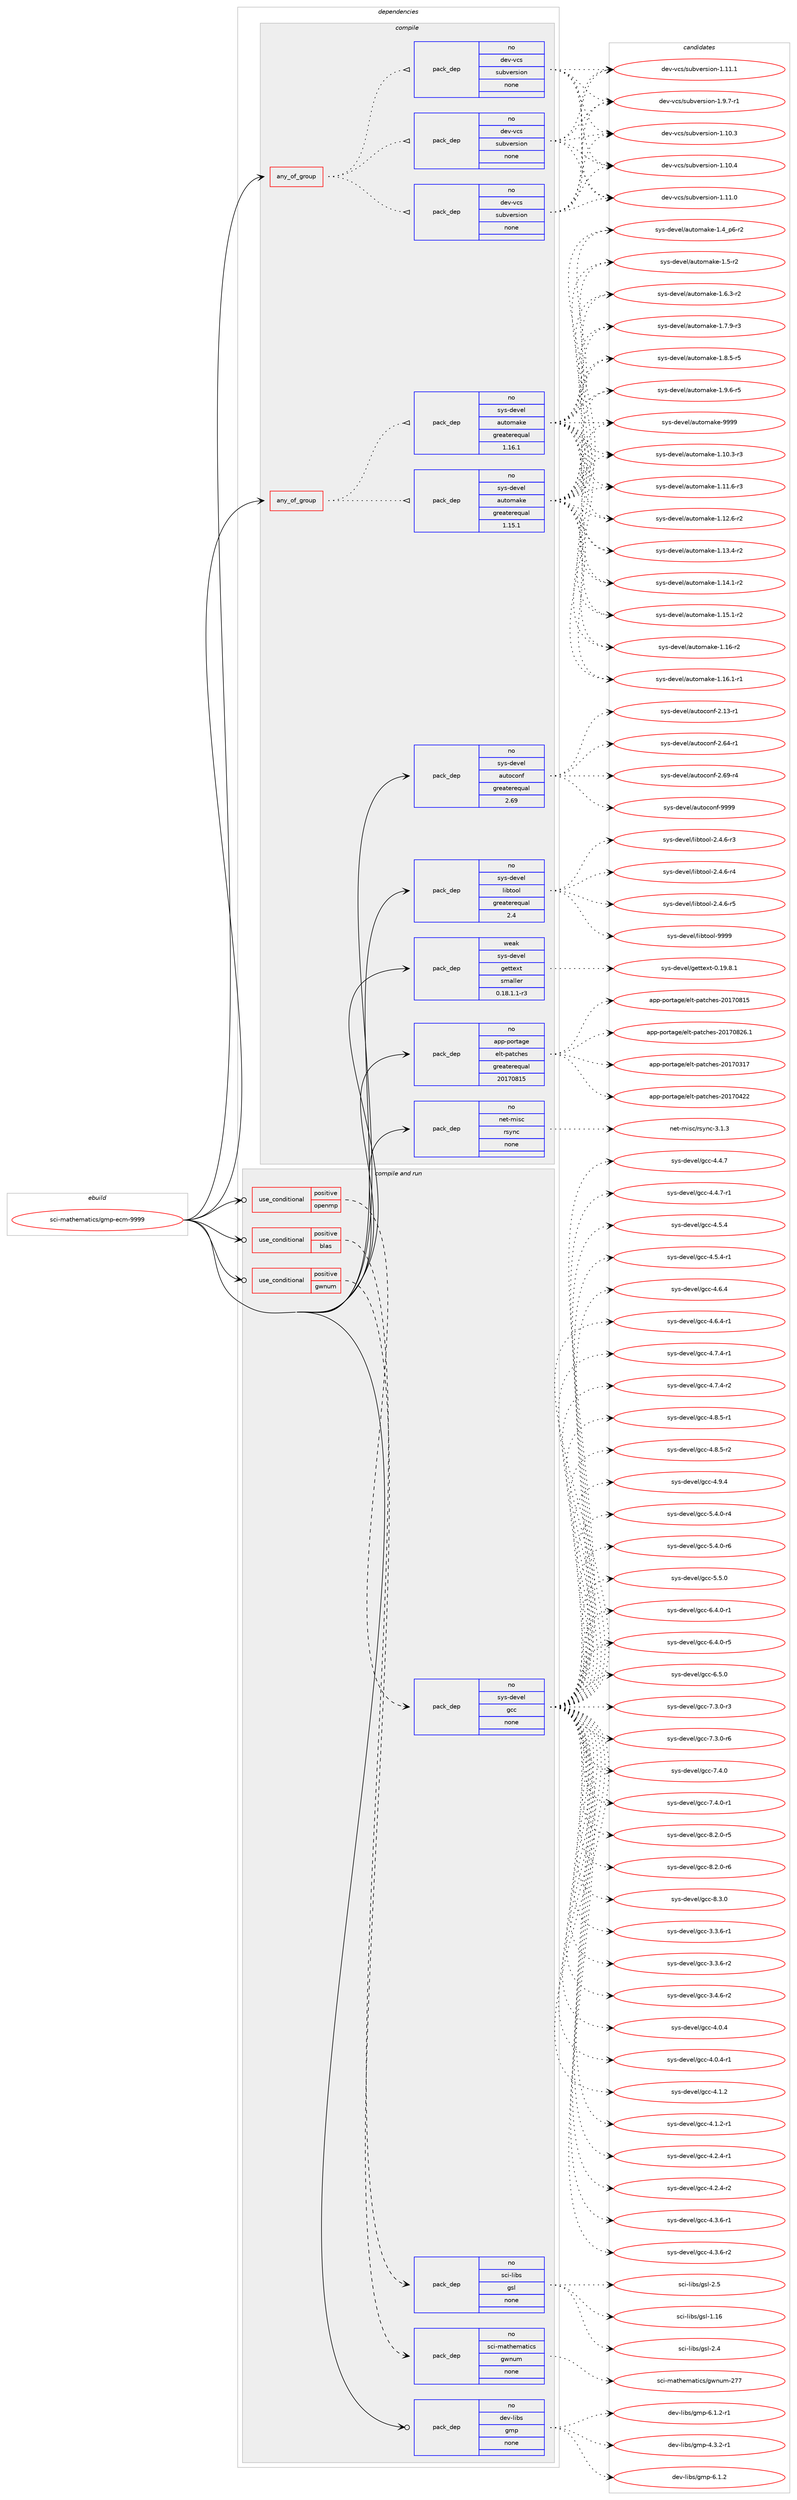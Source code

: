 digraph prolog {

# *************
# Graph options
# *************

newrank=true;
concentrate=true;
compound=true;
graph [rankdir=LR,fontname=Helvetica,fontsize=10,ranksep=1.5];#, ranksep=2.5, nodesep=0.2];
edge  [arrowhead=vee];
node  [fontname=Helvetica,fontsize=10];

# **********
# The ebuild
# **********

subgraph cluster_leftcol {
color=gray;
rank=same;
label=<<i>ebuild</i>>;
id [label="sci-mathematics/gmp-ecm-9999", color=red, width=4, href="../sci-mathematics/gmp-ecm-9999.svg"];
}

# ****************
# The dependencies
# ****************

subgraph cluster_midcol {
color=gray;
label=<<i>dependencies</i>>;
subgraph cluster_compile {
fillcolor="#eeeeee";
style=filled;
label=<<i>compile</i>>;
subgraph any26986 {
dependency1698263 [label=<<TABLE BORDER="0" CELLBORDER="1" CELLSPACING="0" CELLPADDING="4"><TR><TD CELLPADDING="10">any_of_group</TD></TR></TABLE>>, shape=none, color=red];subgraph pack1215901 {
dependency1698264 [label=<<TABLE BORDER="0" CELLBORDER="1" CELLSPACING="0" CELLPADDING="4" WIDTH="220"><TR><TD ROWSPAN="6" CELLPADDING="30">pack_dep</TD></TR><TR><TD WIDTH="110">no</TD></TR><TR><TD>dev-vcs</TD></TR><TR><TD>subversion</TD></TR><TR><TD>none</TD></TR><TR><TD></TD></TR></TABLE>>, shape=none, color=blue];
}
dependency1698263:e -> dependency1698264:w [weight=20,style="dotted",arrowhead="oinv"];
subgraph pack1215902 {
dependency1698265 [label=<<TABLE BORDER="0" CELLBORDER="1" CELLSPACING="0" CELLPADDING="4" WIDTH="220"><TR><TD ROWSPAN="6" CELLPADDING="30">pack_dep</TD></TR><TR><TD WIDTH="110">no</TD></TR><TR><TD>dev-vcs</TD></TR><TR><TD>subversion</TD></TR><TR><TD>none</TD></TR><TR><TD></TD></TR></TABLE>>, shape=none, color=blue];
}
dependency1698263:e -> dependency1698265:w [weight=20,style="dotted",arrowhead="oinv"];
subgraph pack1215903 {
dependency1698266 [label=<<TABLE BORDER="0" CELLBORDER="1" CELLSPACING="0" CELLPADDING="4" WIDTH="220"><TR><TD ROWSPAN="6" CELLPADDING="30">pack_dep</TD></TR><TR><TD WIDTH="110">no</TD></TR><TR><TD>dev-vcs</TD></TR><TR><TD>subversion</TD></TR><TR><TD>none</TD></TR><TR><TD></TD></TR></TABLE>>, shape=none, color=blue];
}
dependency1698263:e -> dependency1698266:w [weight=20,style="dotted",arrowhead="oinv"];
}
id:e -> dependency1698263:w [weight=20,style="solid",arrowhead="vee"];
subgraph any26987 {
dependency1698267 [label=<<TABLE BORDER="0" CELLBORDER="1" CELLSPACING="0" CELLPADDING="4"><TR><TD CELLPADDING="10">any_of_group</TD></TR></TABLE>>, shape=none, color=red];subgraph pack1215904 {
dependency1698268 [label=<<TABLE BORDER="0" CELLBORDER="1" CELLSPACING="0" CELLPADDING="4" WIDTH="220"><TR><TD ROWSPAN="6" CELLPADDING="30">pack_dep</TD></TR><TR><TD WIDTH="110">no</TD></TR><TR><TD>sys-devel</TD></TR><TR><TD>automake</TD></TR><TR><TD>greaterequal</TD></TR><TR><TD>1.16.1</TD></TR></TABLE>>, shape=none, color=blue];
}
dependency1698267:e -> dependency1698268:w [weight=20,style="dotted",arrowhead="oinv"];
subgraph pack1215905 {
dependency1698269 [label=<<TABLE BORDER="0" CELLBORDER="1" CELLSPACING="0" CELLPADDING="4" WIDTH="220"><TR><TD ROWSPAN="6" CELLPADDING="30">pack_dep</TD></TR><TR><TD WIDTH="110">no</TD></TR><TR><TD>sys-devel</TD></TR><TR><TD>automake</TD></TR><TR><TD>greaterequal</TD></TR><TR><TD>1.15.1</TD></TR></TABLE>>, shape=none, color=blue];
}
dependency1698267:e -> dependency1698269:w [weight=20,style="dotted",arrowhead="oinv"];
}
id:e -> dependency1698267:w [weight=20,style="solid",arrowhead="vee"];
subgraph pack1215906 {
dependency1698270 [label=<<TABLE BORDER="0" CELLBORDER="1" CELLSPACING="0" CELLPADDING="4" WIDTH="220"><TR><TD ROWSPAN="6" CELLPADDING="30">pack_dep</TD></TR><TR><TD WIDTH="110">no</TD></TR><TR><TD>app-portage</TD></TR><TR><TD>elt-patches</TD></TR><TR><TD>greaterequal</TD></TR><TR><TD>20170815</TD></TR></TABLE>>, shape=none, color=blue];
}
id:e -> dependency1698270:w [weight=20,style="solid",arrowhead="vee"];
subgraph pack1215907 {
dependency1698271 [label=<<TABLE BORDER="0" CELLBORDER="1" CELLSPACING="0" CELLPADDING="4" WIDTH="220"><TR><TD ROWSPAN="6" CELLPADDING="30">pack_dep</TD></TR><TR><TD WIDTH="110">no</TD></TR><TR><TD>net-misc</TD></TR><TR><TD>rsync</TD></TR><TR><TD>none</TD></TR><TR><TD></TD></TR></TABLE>>, shape=none, color=blue];
}
id:e -> dependency1698271:w [weight=20,style="solid",arrowhead="vee"];
subgraph pack1215908 {
dependency1698272 [label=<<TABLE BORDER="0" CELLBORDER="1" CELLSPACING="0" CELLPADDING="4" WIDTH="220"><TR><TD ROWSPAN="6" CELLPADDING="30">pack_dep</TD></TR><TR><TD WIDTH="110">no</TD></TR><TR><TD>sys-devel</TD></TR><TR><TD>autoconf</TD></TR><TR><TD>greaterequal</TD></TR><TR><TD>2.69</TD></TR></TABLE>>, shape=none, color=blue];
}
id:e -> dependency1698272:w [weight=20,style="solid",arrowhead="vee"];
subgraph pack1215909 {
dependency1698273 [label=<<TABLE BORDER="0" CELLBORDER="1" CELLSPACING="0" CELLPADDING="4" WIDTH="220"><TR><TD ROWSPAN="6" CELLPADDING="30">pack_dep</TD></TR><TR><TD WIDTH="110">no</TD></TR><TR><TD>sys-devel</TD></TR><TR><TD>libtool</TD></TR><TR><TD>greaterequal</TD></TR><TR><TD>2.4</TD></TR></TABLE>>, shape=none, color=blue];
}
id:e -> dependency1698273:w [weight=20,style="solid",arrowhead="vee"];
subgraph pack1215910 {
dependency1698274 [label=<<TABLE BORDER="0" CELLBORDER="1" CELLSPACING="0" CELLPADDING="4" WIDTH="220"><TR><TD ROWSPAN="6" CELLPADDING="30">pack_dep</TD></TR><TR><TD WIDTH="110">weak</TD></TR><TR><TD>sys-devel</TD></TR><TR><TD>gettext</TD></TR><TR><TD>smaller</TD></TR><TR><TD>0.18.1.1-r3</TD></TR></TABLE>>, shape=none, color=blue];
}
id:e -> dependency1698274:w [weight=20,style="solid",arrowhead="vee"];
}
subgraph cluster_compileandrun {
fillcolor="#eeeeee";
style=filled;
label=<<i>compile and run</i>>;
subgraph cond454524 {
dependency1698275 [label=<<TABLE BORDER="0" CELLBORDER="1" CELLSPACING="0" CELLPADDING="4"><TR><TD ROWSPAN="3" CELLPADDING="10">use_conditional</TD></TR><TR><TD>positive</TD></TR><TR><TD>blas</TD></TR></TABLE>>, shape=none, color=red];
subgraph pack1215911 {
dependency1698276 [label=<<TABLE BORDER="0" CELLBORDER="1" CELLSPACING="0" CELLPADDING="4" WIDTH="220"><TR><TD ROWSPAN="6" CELLPADDING="30">pack_dep</TD></TR><TR><TD WIDTH="110">no</TD></TR><TR><TD>sci-libs</TD></TR><TR><TD>gsl</TD></TR><TR><TD>none</TD></TR><TR><TD></TD></TR></TABLE>>, shape=none, color=blue];
}
dependency1698275:e -> dependency1698276:w [weight=20,style="dashed",arrowhead="vee"];
}
id:e -> dependency1698275:w [weight=20,style="solid",arrowhead="odotvee"];
subgraph cond454525 {
dependency1698277 [label=<<TABLE BORDER="0" CELLBORDER="1" CELLSPACING="0" CELLPADDING="4"><TR><TD ROWSPAN="3" CELLPADDING="10">use_conditional</TD></TR><TR><TD>positive</TD></TR><TR><TD>gwnum</TD></TR></TABLE>>, shape=none, color=red];
subgraph pack1215912 {
dependency1698278 [label=<<TABLE BORDER="0" CELLBORDER="1" CELLSPACING="0" CELLPADDING="4" WIDTH="220"><TR><TD ROWSPAN="6" CELLPADDING="30">pack_dep</TD></TR><TR><TD WIDTH="110">no</TD></TR><TR><TD>sci-mathematics</TD></TR><TR><TD>gwnum</TD></TR><TR><TD>none</TD></TR><TR><TD></TD></TR></TABLE>>, shape=none, color=blue];
}
dependency1698277:e -> dependency1698278:w [weight=20,style="dashed",arrowhead="vee"];
}
id:e -> dependency1698277:w [weight=20,style="solid",arrowhead="odotvee"];
subgraph cond454526 {
dependency1698279 [label=<<TABLE BORDER="0" CELLBORDER="1" CELLSPACING="0" CELLPADDING="4"><TR><TD ROWSPAN="3" CELLPADDING="10">use_conditional</TD></TR><TR><TD>positive</TD></TR><TR><TD>openmp</TD></TR></TABLE>>, shape=none, color=red];
subgraph pack1215913 {
dependency1698280 [label=<<TABLE BORDER="0" CELLBORDER="1" CELLSPACING="0" CELLPADDING="4" WIDTH="220"><TR><TD ROWSPAN="6" CELLPADDING="30">pack_dep</TD></TR><TR><TD WIDTH="110">no</TD></TR><TR><TD>sys-devel</TD></TR><TR><TD>gcc</TD></TR><TR><TD>none</TD></TR><TR><TD></TD></TR></TABLE>>, shape=none, color=blue];
}
dependency1698279:e -> dependency1698280:w [weight=20,style="dashed",arrowhead="vee"];
}
id:e -> dependency1698279:w [weight=20,style="solid",arrowhead="odotvee"];
subgraph pack1215914 {
dependency1698281 [label=<<TABLE BORDER="0" CELLBORDER="1" CELLSPACING="0" CELLPADDING="4" WIDTH="220"><TR><TD ROWSPAN="6" CELLPADDING="30">pack_dep</TD></TR><TR><TD WIDTH="110">no</TD></TR><TR><TD>dev-libs</TD></TR><TR><TD>gmp</TD></TR><TR><TD>none</TD></TR><TR><TD></TD></TR></TABLE>>, shape=none, color=blue];
}
id:e -> dependency1698281:w [weight=20,style="solid",arrowhead="odotvee"];
}
subgraph cluster_run {
fillcolor="#eeeeee";
style=filled;
label=<<i>run</i>>;
}
}

# **************
# The candidates
# **************

subgraph cluster_choices {
rank=same;
color=gray;
label=<<i>candidates</i>>;

subgraph choice1215901 {
color=black;
nodesep=1;
choice1001011184511899115471151179811810111411510511111045494649484651 [label="dev-vcs/subversion-1.10.3", color=red, width=4,href="../dev-vcs/subversion-1.10.3.svg"];
choice1001011184511899115471151179811810111411510511111045494649484652 [label="dev-vcs/subversion-1.10.4", color=red, width=4,href="../dev-vcs/subversion-1.10.4.svg"];
choice1001011184511899115471151179811810111411510511111045494649494648 [label="dev-vcs/subversion-1.11.0", color=red, width=4,href="../dev-vcs/subversion-1.11.0.svg"];
choice1001011184511899115471151179811810111411510511111045494649494649 [label="dev-vcs/subversion-1.11.1", color=red, width=4,href="../dev-vcs/subversion-1.11.1.svg"];
choice100101118451189911547115117981181011141151051111104549465746554511449 [label="dev-vcs/subversion-1.9.7-r1", color=red, width=4,href="../dev-vcs/subversion-1.9.7-r1.svg"];
dependency1698264:e -> choice1001011184511899115471151179811810111411510511111045494649484651:w [style=dotted,weight="100"];
dependency1698264:e -> choice1001011184511899115471151179811810111411510511111045494649484652:w [style=dotted,weight="100"];
dependency1698264:e -> choice1001011184511899115471151179811810111411510511111045494649494648:w [style=dotted,weight="100"];
dependency1698264:e -> choice1001011184511899115471151179811810111411510511111045494649494649:w [style=dotted,weight="100"];
dependency1698264:e -> choice100101118451189911547115117981181011141151051111104549465746554511449:w [style=dotted,weight="100"];
}
subgraph choice1215902 {
color=black;
nodesep=1;
choice1001011184511899115471151179811810111411510511111045494649484651 [label="dev-vcs/subversion-1.10.3", color=red, width=4,href="../dev-vcs/subversion-1.10.3.svg"];
choice1001011184511899115471151179811810111411510511111045494649484652 [label="dev-vcs/subversion-1.10.4", color=red, width=4,href="../dev-vcs/subversion-1.10.4.svg"];
choice1001011184511899115471151179811810111411510511111045494649494648 [label="dev-vcs/subversion-1.11.0", color=red, width=4,href="../dev-vcs/subversion-1.11.0.svg"];
choice1001011184511899115471151179811810111411510511111045494649494649 [label="dev-vcs/subversion-1.11.1", color=red, width=4,href="../dev-vcs/subversion-1.11.1.svg"];
choice100101118451189911547115117981181011141151051111104549465746554511449 [label="dev-vcs/subversion-1.9.7-r1", color=red, width=4,href="../dev-vcs/subversion-1.9.7-r1.svg"];
dependency1698265:e -> choice1001011184511899115471151179811810111411510511111045494649484651:w [style=dotted,weight="100"];
dependency1698265:e -> choice1001011184511899115471151179811810111411510511111045494649484652:w [style=dotted,weight="100"];
dependency1698265:e -> choice1001011184511899115471151179811810111411510511111045494649494648:w [style=dotted,weight="100"];
dependency1698265:e -> choice1001011184511899115471151179811810111411510511111045494649494649:w [style=dotted,weight="100"];
dependency1698265:e -> choice100101118451189911547115117981181011141151051111104549465746554511449:w [style=dotted,weight="100"];
}
subgraph choice1215903 {
color=black;
nodesep=1;
choice1001011184511899115471151179811810111411510511111045494649484651 [label="dev-vcs/subversion-1.10.3", color=red, width=4,href="../dev-vcs/subversion-1.10.3.svg"];
choice1001011184511899115471151179811810111411510511111045494649484652 [label="dev-vcs/subversion-1.10.4", color=red, width=4,href="../dev-vcs/subversion-1.10.4.svg"];
choice1001011184511899115471151179811810111411510511111045494649494648 [label="dev-vcs/subversion-1.11.0", color=red, width=4,href="../dev-vcs/subversion-1.11.0.svg"];
choice1001011184511899115471151179811810111411510511111045494649494649 [label="dev-vcs/subversion-1.11.1", color=red, width=4,href="../dev-vcs/subversion-1.11.1.svg"];
choice100101118451189911547115117981181011141151051111104549465746554511449 [label="dev-vcs/subversion-1.9.7-r1", color=red, width=4,href="../dev-vcs/subversion-1.9.7-r1.svg"];
dependency1698266:e -> choice1001011184511899115471151179811810111411510511111045494649484651:w [style=dotted,weight="100"];
dependency1698266:e -> choice1001011184511899115471151179811810111411510511111045494649484652:w [style=dotted,weight="100"];
dependency1698266:e -> choice1001011184511899115471151179811810111411510511111045494649494648:w [style=dotted,weight="100"];
dependency1698266:e -> choice1001011184511899115471151179811810111411510511111045494649494649:w [style=dotted,weight="100"];
dependency1698266:e -> choice100101118451189911547115117981181011141151051111104549465746554511449:w [style=dotted,weight="100"];
}
subgraph choice1215904 {
color=black;
nodesep=1;
choice11512111545100101118101108479711711611110997107101454946494846514511451 [label="sys-devel/automake-1.10.3-r3", color=red, width=4,href="../sys-devel/automake-1.10.3-r3.svg"];
choice11512111545100101118101108479711711611110997107101454946494946544511451 [label="sys-devel/automake-1.11.6-r3", color=red, width=4,href="../sys-devel/automake-1.11.6-r3.svg"];
choice11512111545100101118101108479711711611110997107101454946495046544511450 [label="sys-devel/automake-1.12.6-r2", color=red, width=4,href="../sys-devel/automake-1.12.6-r2.svg"];
choice11512111545100101118101108479711711611110997107101454946495146524511450 [label="sys-devel/automake-1.13.4-r2", color=red, width=4,href="../sys-devel/automake-1.13.4-r2.svg"];
choice11512111545100101118101108479711711611110997107101454946495246494511450 [label="sys-devel/automake-1.14.1-r2", color=red, width=4,href="../sys-devel/automake-1.14.1-r2.svg"];
choice11512111545100101118101108479711711611110997107101454946495346494511450 [label="sys-devel/automake-1.15.1-r2", color=red, width=4,href="../sys-devel/automake-1.15.1-r2.svg"];
choice1151211154510010111810110847971171161111099710710145494649544511450 [label="sys-devel/automake-1.16-r2", color=red, width=4,href="../sys-devel/automake-1.16-r2.svg"];
choice11512111545100101118101108479711711611110997107101454946495446494511449 [label="sys-devel/automake-1.16.1-r1", color=red, width=4,href="../sys-devel/automake-1.16.1-r1.svg"];
choice115121115451001011181011084797117116111109971071014549465295112544511450 [label="sys-devel/automake-1.4_p6-r2", color=red, width=4,href="../sys-devel/automake-1.4_p6-r2.svg"];
choice11512111545100101118101108479711711611110997107101454946534511450 [label="sys-devel/automake-1.5-r2", color=red, width=4,href="../sys-devel/automake-1.5-r2.svg"];
choice115121115451001011181011084797117116111109971071014549465446514511450 [label="sys-devel/automake-1.6.3-r2", color=red, width=4,href="../sys-devel/automake-1.6.3-r2.svg"];
choice115121115451001011181011084797117116111109971071014549465546574511451 [label="sys-devel/automake-1.7.9-r3", color=red, width=4,href="../sys-devel/automake-1.7.9-r3.svg"];
choice115121115451001011181011084797117116111109971071014549465646534511453 [label="sys-devel/automake-1.8.5-r5", color=red, width=4,href="../sys-devel/automake-1.8.5-r5.svg"];
choice115121115451001011181011084797117116111109971071014549465746544511453 [label="sys-devel/automake-1.9.6-r5", color=red, width=4,href="../sys-devel/automake-1.9.6-r5.svg"];
choice115121115451001011181011084797117116111109971071014557575757 [label="sys-devel/automake-9999", color=red, width=4,href="../sys-devel/automake-9999.svg"];
dependency1698268:e -> choice11512111545100101118101108479711711611110997107101454946494846514511451:w [style=dotted,weight="100"];
dependency1698268:e -> choice11512111545100101118101108479711711611110997107101454946494946544511451:w [style=dotted,weight="100"];
dependency1698268:e -> choice11512111545100101118101108479711711611110997107101454946495046544511450:w [style=dotted,weight="100"];
dependency1698268:e -> choice11512111545100101118101108479711711611110997107101454946495146524511450:w [style=dotted,weight="100"];
dependency1698268:e -> choice11512111545100101118101108479711711611110997107101454946495246494511450:w [style=dotted,weight="100"];
dependency1698268:e -> choice11512111545100101118101108479711711611110997107101454946495346494511450:w [style=dotted,weight="100"];
dependency1698268:e -> choice1151211154510010111810110847971171161111099710710145494649544511450:w [style=dotted,weight="100"];
dependency1698268:e -> choice11512111545100101118101108479711711611110997107101454946495446494511449:w [style=dotted,weight="100"];
dependency1698268:e -> choice115121115451001011181011084797117116111109971071014549465295112544511450:w [style=dotted,weight="100"];
dependency1698268:e -> choice11512111545100101118101108479711711611110997107101454946534511450:w [style=dotted,weight="100"];
dependency1698268:e -> choice115121115451001011181011084797117116111109971071014549465446514511450:w [style=dotted,weight="100"];
dependency1698268:e -> choice115121115451001011181011084797117116111109971071014549465546574511451:w [style=dotted,weight="100"];
dependency1698268:e -> choice115121115451001011181011084797117116111109971071014549465646534511453:w [style=dotted,weight="100"];
dependency1698268:e -> choice115121115451001011181011084797117116111109971071014549465746544511453:w [style=dotted,weight="100"];
dependency1698268:e -> choice115121115451001011181011084797117116111109971071014557575757:w [style=dotted,weight="100"];
}
subgraph choice1215905 {
color=black;
nodesep=1;
choice11512111545100101118101108479711711611110997107101454946494846514511451 [label="sys-devel/automake-1.10.3-r3", color=red, width=4,href="../sys-devel/automake-1.10.3-r3.svg"];
choice11512111545100101118101108479711711611110997107101454946494946544511451 [label="sys-devel/automake-1.11.6-r3", color=red, width=4,href="../sys-devel/automake-1.11.6-r3.svg"];
choice11512111545100101118101108479711711611110997107101454946495046544511450 [label="sys-devel/automake-1.12.6-r2", color=red, width=4,href="../sys-devel/automake-1.12.6-r2.svg"];
choice11512111545100101118101108479711711611110997107101454946495146524511450 [label="sys-devel/automake-1.13.4-r2", color=red, width=4,href="../sys-devel/automake-1.13.4-r2.svg"];
choice11512111545100101118101108479711711611110997107101454946495246494511450 [label="sys-devel/automake-1.14.1-r2", color=red, width=4,href="../sys-devel/automake-1.14.1-r2.svg"];
choice11512111545100101118101108479711711611110997107101454946495346494511450 [label="sys-devel/automake-1.15.1-r2", color=red, width=4,href="../sys-devel/automake-1.15.1-r2.svg"];
choice1151211154510010111810110847971171161111099710710145494649544511450 [label="sys-devel/automake-1.16-r2", color=red, width=4,href="../sys-devel/automake-1.16-r2.svg"];
choice11512111545100101118101108479711711611110997107101454946495446494511449 [label="sys-devel/automake-1.16.1-r1", color=red, width=4,href="../sys-devel/automake-1.16.1-r1.svg"];
choice115121115451001011181011084797117116111109971071014549465295112544511450 [label="sys-devel/automake-1.4_p6-r2", color=red, width=4,href="../sys-devel/automake-1.4_p6-r2.svg"];
choice11512111545100101118101108479711711611110997107101454946534511450 [label="sys-devel/automake-1.5-r2", color=red, width=4,href="../sys-devel/automake-1.5-r2.svg"];
choice115121115451001011181011084797117116111109971071014549465446514511450 [label="sys-devel/automake-1.6.3-r2", color=red, width=4,href="../sys-devel/automake-1.6.3-r2.svg"];
choice115121115451001011181011084797117116111109971071014549465546574511451 [label="sys-devel/automake-1.7.9-r3", color=red, width=4,href="../sys-devel/automake-1.7.9-r3.svg"];
choice115121115451001011181011084797117116111109971071014549465646534511453 [label="sys-devel/automake-1.8.5-r5", color=red, width=4,href="../sys-devel/automake-1.8.5-r5.svg"];
choice115121115451001011181011084797117116111109971071014549465746544511453 [label="sys-devel/automake-1.9.6-r5", color=red, width=4,href="../sys-devel/automake-1.9.6-r5.svg"];
choice115121115451001011181011084797117116111109971071014557575757 [label="sys-devel/automake-9999", color=red, width=4,href="../sys-devel/automake-9999.svg"];
dependency1698269:e -> choice11512111545100101118101108479711711611110997107101454946494846514511451:w [style=dotted,weight="100"];
dependency1698269:e -> choice11512111545100101118101108479711711611110997107101454946494946544511451:w [style=dotted,weight="100"];
dependency1698269:e -> choice11512111545100101118101108479711711611110997107101454946495046544511450:w [style=dotted,weight="100"];
dependency1698269:e -> choice11512111545100101118101108479711711611110997107101454946495146524511450:w [style=dotted,weight="100"];
dependency1698269:e -> choice11512111545100101118101108479711711611110997107101454946495246494511450:w [style=dotted,weight="100"];
dependency1698269:e -> choice11512111545100101118101108479711711611110997107101454946495346494511450:w [style=dotted,weight="100"];
dependency1698269:e -> choice1151211154510010111810110847971171161111099710710145494649544511450:w [style=dotted,weight="100"];
dependency1698269:e -> choice11512111545100101118101108479711711611110997107101454946495446494511449:w [style=dotted,weight="100"];
dependency1698269:e -> choice115121115451001011181011084797117116111109971071014549465295112544511450:w [style=dotted,weight="100"];
dependency1698269:e -> choice11512111545100101118101108479711711611110997107101454946534511450:w [style=dotted,weight="100"];
dependency1698269:e -> choice115121115451001011181011084797117116111109971071014549465446514511450:w [style=dotted,weight="100"];
dependency1698269:e -> choice115121115451001011181011084797117116111109971071014549465546574511451:w [style=dotted,weight="100"];
dependency1698269:e -> choice115121115451001011181011084797117116111109971071014549465646534511453:w [style=dotted,weight="100"];
dependency1698269:e -> choice115121115451001011181011084797117116111109971071014549465746544511453:w [style=dotted,weight="100"];
dependency1698269:e -> choice115121115451001011181011084797117116111109971071014557575757:w [style=dotted,weight="100"];
}
subgraph choice1215906 {
color=black;
nodesep=1;
choice97112112451121111141169710310147101108116451129711699104101115455048495548514955 [label="app-portage/elt-patches-20170317", color=red, width=4,href="../app-portage/elt-patches-20170317.svg"];
choice97112112451121111141169710310147101108116451129711699104101115455048495548525050 [label="app-portage/elt-patches-20170422", color=red, width=4,href="../app-portage/elt-patches-20170422.svg"];
choice97112112451121111141169710310147101108116451129711699104101115455048495548564953 [label="app-portage/elt-patches-20170815", color=red, width=4,href="../app-portage/elt-patches-20170815.svg"];
choice971121124511211111411697103101471011081164511297116991041011154550484955485650544649 [label="app-portage/elt-patches-20170826.1", color=red, width=4,href="../app-portage/elt-patches-20170826.1.svg"];
dependency1698270:e -> choice97112112451121111141169710310147101108116451129711699104101115455048495548514955:w [style=dotted,weight="100"];
dependency1698270:e -> choice97112112451121111141169710310147101108116451129711699104101115455048495548525050:w [style=dotted,weight="100"];
dependency1698270:e -> choice97112112451121111141169710310147101108116451129711699104101115455048495548564953:w [style=dotted,weight="100"];
dependency1698270:e -> choice971121124511211111411697103101471011081164511297116991041011154550484955485650544649:w [style=dotted,weight="100"];
}
subgraph choice1215907 {
color=black;
nodesep=1;
choice11010111645109105115994711411512111099455146494651 [label="net-misc/rsync-3.1.3", color=red, width=4,href="../net-misc/rsync-3.1.3.svg"];
dependency1698271:e -> choice11010111645109105115994711411512111099455146494651:w [style=dotted,weight="100"];
}
subgraph choice1215908 {
color=black;
nodesep=1;
choice1151211154510010111810110847971171161119911111010245504649514511449 [label="sys-devel/autoconf-2.13-r1", color=red, width=4,href="../sys-devel/autoconf-2.13-r1.svg"];
choice1151211154510010111810110847971171161119911111010245504654524511449 [label="sys-devel/autoconf-2.64-r1", color=red, width=4,href="../sys-devel/autoconf-2.64-r1.svg"];
choice1151211154510010111810110847971171161119911111010245504654574511452 [label="sys-devel/autoconf-2.69-r4", color=red, width=4,href="../sys-devel/autoconf-2.69-r4.svg"];
choice115121115451001011181011084797117116111991111101024557575757 [label="sys-devel/autoconf-9999", color=red, width=4,href="../sys-devel/autoconf-9999.svg"];
dependency1698272:e -> choice1151211154510010111810110847971171161119911111010245504649514511449:w [style=dotted,weight="100"];
dependency1698272:e -> choice1151211154510010111810110847971171161119911111010245504654524511449:w [style=dotted,weight="100"];
dependency1698272:e -> choice1151211154510010111810110847971171161119911111010245504654574511452:w [style=dotted,weight="100"];
dependency1698272:e -> choice115121115451001011181011084797117116111991111101024557575757:w [style=dotted,weight="100"];
}
subgraph choice1215909 {
color=black;
nodesep=1;
choice1151211154510010111810110847108105981161111111084550465246544511451 [label="sys-devel/libtool-2.4.6-r3", color=red, width=4,href="../sys-devel/libtool-2.4.6-r3.svg"];
choice1151211154510010111810110847108105981161111111084550465246544511452 [label="sys-devel/libtool-2.4.6-r4", color=red, width=4,href="../sys-devel/libtool-2.4.6-r4.svg"];
choice1151211154510010111810110847108105981161111111084550465246544511453 [label="sys-devel/libtool-2.4.6-r5", color=red, width=4,href="../sys-devel/libtool-2.4.6-r5.svg"];
choice1151211154510010111810110847108105981161111111084557575757 [label="sys-devel/libtool-9999", color=red, width=4,href="../sys-devel/libtool-9999.svg"];
dependency1698273:e -> choice1151211154510010111810110847108105981161111111084550465246544511451:w [style=dotted,weight="100"];
dependency1698273:e -> choice1151211154510010111810110847108105981161111111084550465246544511452:w [style=dotted,weight="100"];
dependency1698273:e -> choice1151211154510010111810110847108105981161111111084550465246544511453:w [style=dotted,weight="100"];
dependency1698273:e -> choice1151211154510010111810110847108105981161111111084557575757:w [style=dotted,weight="100"];
}
subgraph choice1215910 {
color=black;
nodesep=1;
choice1151211154510010111810110847103101116116101120116454846495746564649 [label="sys-devel/gettext-0.19.8.1", color=red, width=4,href="../sys-devel/gettext-0.19.8.1.svg"];
dependency1698274:e -> choice1151211154510010111810110847103101116116101120116454846495746564649:w [style=dotted,weight="100"];
}
subgraph choice1215911 {
color=black;
nodesep=1;
choice115991054510810598115471031151084549464954 [label="sci-libs/gsl-1.16", color=red, width=4,href="../sci-libs/gsl-1.16.svg"];
choice1159910545108105981154710311510845504652 [label="sci-libs/gsl-2.4", color=red, width=4,href="../sci-libs/gsl-2.4.svg"];
choice1159910545108105981154710311510845504653 [label="sci-libs/gsl-2.5", color=red, width=4,href="../sci-libs/gsl-2.5.svg"];
dependency1698276:e -> choice115991054510810598115471031151084549464954:w [style=dotted,weight="100"];
dependency1698276:e -> choice1159910545108105981154710311510845504652:w [style=dotted,weight="100"];
dependency1698276:e -> choice1159910545108105981154710311510845504653:w [style=dotted,weight="100"];
}
subgraph choice1215912 {
color=black;
nodesep=1;
choice11599105451099711610410110997116105991154710311911011710945505555 [label="sci-mathematics/gwnum-277", color=red, width=4,href="../sci-mathematics/gwnum-277.svg"];
dependency1698278:e -> choice11599105451099711610410110997116105991154710311911011710945505555:w [style=dotted,weight="100"];
}
subgraph choice1215913 {
color=black;
nodesep=1;
choice115121115451001011181011084710399994551465146544511449 [label="sys-devel/gcc-3.3.6-r1", color=red, width=4,href="../sys-devel/gcc-3.3.6-r1.svg"];
choice115121115451001011181011084710399994551465146544511450 [label="sys-devel/gcc-3.3.6-r2", color=red, width=4,href="../sys-devel/gcc-3.3.6-r2.svg"];
choice115121115451001011181011084710399994551465246544511450 [label="sys-devel/gcc-3.4.6-r2", color=red, width=4,href="../sys-devel/gcc-3.4.6-r2.svg"];
choice11512111545100101118101108471039999455246484652 [label="sys-devel/gcc-4.0.4", color=red, width=4,href="../sys-devel/gcc-4.0.4.svg"];
choice115121115451001011181011084710399994552464846524511449 [label="sys-devel/gcc-4.0.4-r1", color=red, width=4,href="../sys-devel/gcc-4.0.4-r1.svg"];
choice11512111545100101118101108471039999455246494650 [label="sys-devel/gcc-4.1.2", color=red, width=4,href="../sys-devel/gcc-4.1.2.svg"];
choice115121115451001011181011084710399994552464946504511449 [label="sys-devel/gcc-4.1.2-r1", color=red, width=4,href="../sys-devel/gcc-4.1.2-r1.svg"];
choice115121115451001011181011084710399994552465046524511449 [label="sys-devel/gcc-4.2.4-r1", color=red, width=4,href="../sys-devel/gcc-4.2.4-r1.svg"];
choice115121115451001011181011084710399994552465046524511450 [label="sys-devel/gcc-4.2.4-r2", color=red, width=4,href="../sys-devel/gcc-4.2.4-r2.svg"];
choice115121115451001011181011084710399994552465146544511449 [label="sys-devel/gcc-4.3.6-r1", color=red, width=4,href="../sys-devel/gcc-4.3.6-r1.svg"];
choice115121115451001011181011084710399994552465146544511450 [label="sys-devel/gcc-4.3.6-r2", color=red, width=4,href="../sys-devel/gcc-4.3.6-r2.svg"];
choice11512111545100101118101108471039999455246524655 [label="sys-devel/gcc-4.4.7", color=red, width=4,href="../sys-devel/gcc-4.4.7.svg"];
choice115121115451001011181011084710399994552465246554511449 [label="sys-devel/gcc-4.4.7-r1", color=red, width=4,href="../sys-devel/gcc-4.4.7-r1.svg"];
choice11512111545100101118101108471039999455246534652 [label="sys-devel/gcc-4.5.4", color=red, width=4,href="../sys-devel/gcc-4.5.4.svg"];
choice115121115451001011181011084710399994552465346524511449 [label="sys-devel/gcc-4.5.4-r1", color=red, width=4,href="../sys-devel/gcc-4.5.4-r1.svg"];
choice11512111545100101118101108471039999455246544652 [label="sys-devel/gcc-4.6.4", color=red, width=4,href="../sys-devel/gcc-4.6.4.svg"];
choice115121115451001011181011084710399994552465446524511449 [label="sys-devel/gcc-4.6.4-r1", color=red, width=4,href="../sys-devel/gcc-4.6.4-r1.svg"];
choice115121115451001011181011084710399994552465546524511449 [label="sys-devel/gcc-4.7.4-r1", color=red, width=4,href="../sys-devel/gcc-4.7.4-r1.svg"];
choice115121115451001011181011084710399994552465546524511450 [label="sys-devel/gcc-4.7.4-r2", color=red, width=4,href="../sys-devel/gcc-4.7.4-r2.svg"];
choice115121115451001011181011084710399994552465646534511449 [label="sys-devel/gcc-4.8.5-r1", color=red, width=4,href="../sys-devel/gcc-4.8.5-r1.svg"];
choice115121115451001011181011084710399994552465646534511450 [label="sys-devel/gcc-4.8.5-r2", color=red, width=4,href="../sys-devel/gcc-4.8.5-r2.svg"];
choice11512111545100101118101108471039999455246574652 [label="sys-devel/gcc-4.9.4", color=red, width=4,href="../sys-devel/gcc-4.9.4.svg"];
choice115121115451001011181011084710399994553465246484511452 [label="sys-devel/gcc-5.4.0-r4", color=red, width=4,href="../sys-devel/gcc-5.4.0-r4.svg"];
choice115121115451001011181011084710399994553465246484511454 [label="sys-devel/gcc-5.4.0-r6", color=red, width=4,href="../sys-devel/gcc-5.4.0-r6.svg"];
choice11512111545100101118101108471039999455346534648 [label="sys-devel/gcc-5.5.0", color=red, width=4,href="../sys-devel/gcc-5.5.0.svg"];
choice115121115451001011181011084710399994554465246484511449 [label="sys-devel/gcc-6.4.0-r1", color=red, width=4,href="../sys-devel/gcc-6.4.0-r1.svg"];
choice115121115451001011181011084710399994554465246484511453 [label="sys-devel/gcc-6.4.0-r5", color=red, width=4,href="../sys-devel/gcc-6.4.0-r5.svg"];
choice11512111545100101118101108471039999455446534648 [label="sys-devel/gcc-6.5.0", color=red, width=4,href="../sys-devel/gcc-6.5.0.svg"];
choice115121115451001011181011084710399994555465146484511451 [label="sys-devel/gcc-7.3.0-r3", color=red, width=4,href="../sys-devel/gcc-7.3.0-r3.svg"];
choice115121115451001011181011084710399994555465146484511454 [label="sys-devel/gcc-7.3.0-r6", color=red, width=4,href="../sys-devel/gcc-7.3.0-r6.svg"];
choice11512111545100101118101108471039999455546524648 [label="sys-devel/gcc-7.4.0", color=red, width=4,href="../sys-devel/gcc-7.4.0.svg"];
choice115121115451001011181011084710399994555465246484511449 [label="sys-devel/gcc-7.4.0-r1", color=red, width=4,href="../sys-devel/gcc-7.4.0-r1.svg"];
choice115121115451001011181011084710399994556465046484511453 [label="sys-devel/gcc-8.2.0-r5", color=red, width=4,href="../sys-devel/gcc-8.2.0-r5.svg"];
choice115121115451001011181011084710399994556465046484511454 [label="sys-devel/gcc-8.2.0-r6", color=red, width=4,href="../sys-devel/gcc-8.2.0-r6.svg"];
choice11512111545100101118101108471039999455646514648 [label="sys-devel/gcc-8.3.0", color=red, width=4,href="../sys-devel/gcc-8.3.0.svg"];
dependency1698280:e -> choice115121115451001011181011084710399994551465146544511449:w [style=dotted,weight="100"];
dependency1698280:e -> choice115121115451001011181011084710399994551465146544511450:w [style=dotted,weight="100"];
dependency1698280:e -> choice115121115451001011181011084710399994551465246544511450:w [style=dotted,weight="100"];
dependency1698280:e -> choice11512111545100101118101108471039999455246484652:w [style=dotted,weight="100"];
dependency1698280:e -> choice115121115451001011181011084710399994552464846524511449:w [style=dotted,weight="100"];
dependency1698280:e -> choice11512111545100101118101108471039999455246494650:w [style=dotted,weight="100"];
dependency1698280:e -> choice115121115451001011181011084710399994552464946504511449:w [style=dotted,weight="100"];
dependency1698280:e -> choice115121115451001011181011084710399994552465046524511449:w [style=dotted,weight="100"];
dependency1698280:e -> choice115121115451001011181011084710399994552465046524511450:w [style=dotted,weight="100"];
dependency1698280:e -> choice115121115451001011181011084710399994552465146544511449:w [style=dotted,weight="100"];
dependency1698280:e -> choice115121115451001011181011084710399994552465146544511450:w [style=dotted,weight="100"];
dependency1698280:e -> choice11512111545100101118101108471039999455246524655:w [style=dotted,weight="100"];
dependency1698280:e -> choice115121115451001011181011084710399994552465246554511449:w [style=dotted,weight="100"];
dependency1698280:e -> choice11512111545100101118101108471039999455246534652:w [style=dotted,weight="100"];
dependency1698280:e -> choice115121115451001011181011084710399994552465346524511449:w [style=dotted,weight="100"];
dependency1698280:e -> choice11512111545100101118101108471039999455246544652:w [style=dotted,weight="100"];
dependency1698280:e -> choice115121115451001011181011084710399994552465446524511449:w [style=dotted,weight="100"];
dependency1698280:e -> choice115121115451001011181011084710399994552465546524511449:w [style=dotted,weight="100"];
dependency1698280:e -> choice115121115451001011181011084710399994552465546524511450:w [style=dotted,weight="100"];
dependency1698280:e -> choice115121115451001011181011084710399994552465646534511449:w [style=dotted,weight="100"];
dependency1698280:e -> choice115121115451001011181011084710399994552465646534511450:w [style=dotted,weight="100"];
dependency1698280:e -> choice11512111545100101118101108471039999455246574652:w [style=dotted,weight="100"];
dependency1698280:e -> choice115121115451001011181011084710399994553465246484511452:w [style=dotted,weight="100"];
dependency1698280:e -> choice115121115451001011181011084710399994553465246484511454:w [style=dotted,weight="100"];
dependency1698280:e -> choice11512111545100101118101108471039999455346534648:w [style=dotted,weight="100"];
dependency1698280:e -> choice115121115451001011181011084710399994554465246484511449:w [style=dotted,weight="100"];
dependency1698280:e -> choice115121115451001011181011084710399994554465246484511453:w [style=dotted,weight="100"];
dependency1698280:e -> choice11512111545100101118101108471039999455446534648:w [style=dotted,weight="100"];
dependency1698280:e -> choice115121115451001011181011084710399994555465146484511451:w [style=dotted,weight="100"];
dependency1698280:e -> choice115121115451001011181011084710399994555465146484511454:w [style=dotted,weight="100"];
dependency1698280:e -> choice11512111545100101118101108471039999455546524648:w [style=dotted,weight="100"];
dependency1698280:e -> choice115121115451001011181011084710399994555465246484511449:w [style=dotted,weight="100"];
dependency1698280:e -> choice115121115451001011181011084710399994556465046484511453:w [style=dotted,weight="100"];
dependency1698280:e -> choice115121115451001011181011084710399994556465046484511454:w [style=dotted,weight="100"];
dependency1698280:e -> choice11512111545100101118101108471039999455646514648:w [style=dotted,weight="100"];
}
subgraph choice1215914 {
color=black;
nodesep=1;
choice1001011184510810598115471031091124552465146504511449 [label="dev-libs/gmp-4.3.2-r1", color=red, width=4,href="../dev-libs/gmp-4.3.2-r1.svg"];
choice100101118451081059811547103109112455446494650 [label="dev-libs/gmp-6.1.2", color=red, width=4,href="../dev-libs/gmp-6.1.2.svg"];
choice1001011184510810598115471031091124554464946504511449 [label="dev-libs/gmp-6.1.2-r1", color=red, width=4,href="../dev-libs/gmp-6.1.2-r1.svg"];
dependency1698281:e -> choice1001011184510810598115471031091124552465146504511449:w [style=dotted,weight="100"];
dependency1698281:e -> choice100101118451081059811547103109112455446494650:w [style=dotted,weight="100"];
dependency1698281:e -> choice1001011184510810598115471031091124554464946504511449:w [style=dotted,weight="100"];
}
}

}
